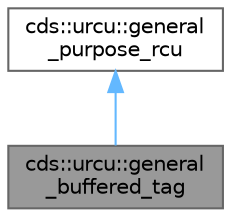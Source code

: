 digraph "cds::urcu::general_buffered_tag"
{
 // LATEX_PDF_SIZE
  bgcolor="transparent";
  edge [fontname=Helvetica,fontsize=10,labelfontname=Helvetica,labelfontsize=10];
  node [fontname=Helvetica,fontsize=10,shape=box,height=0.2,width=0.4];
  Node1 [id="Node000001",label="cds::urcu::general\l_buffered_tag",height=0.2,width=0.4,color="gray40", fillcolor="grey60", style="filled", fontcolor="black",tooltip="Tag for general_buffered URCU"];
  Node2 -> Node1 [id="edge2_Node000001_Node000002",dir="back",color="steelblue1",style="solid",tooltip=" "];
  Node2 [id="Node000002",label="cds::urcu::general\l_purpose_rcu",height=0.2,width=0.4,color="gray40", fillcolor="white", style="filled",URL="$structcds_1_1urcu_1_1general__purpose__rcu.html",tooltip="General-purpose URCU type"];
}
